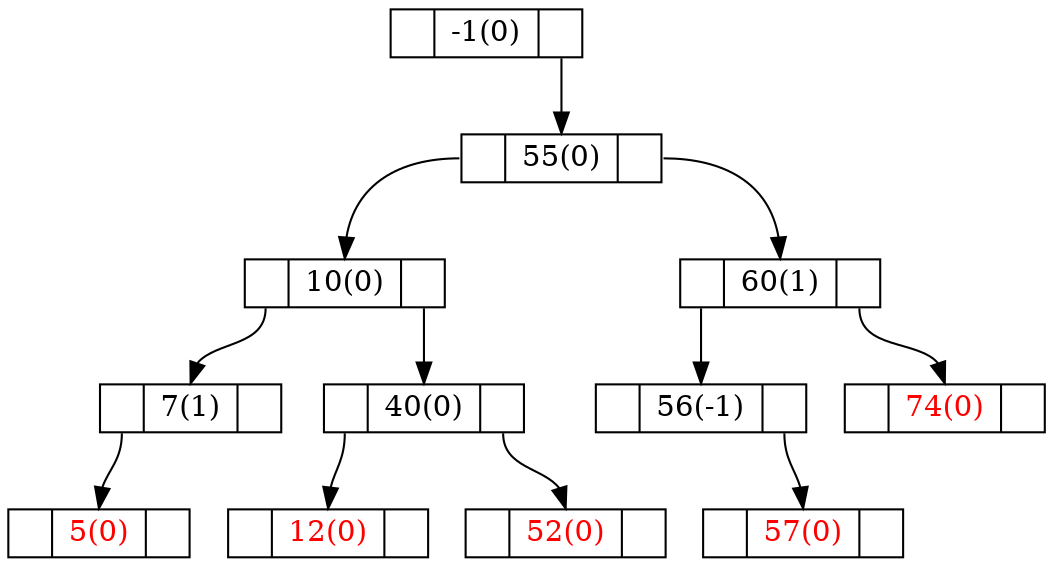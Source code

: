 digraph G {
node [shape = record, height = .1, color = "black"];
-1[label = "<L> |<D> -1(0)|<R> "];
55[label = "<L> |<D> 55(0)|<R> "];
10[label = "<L> |<D> 10(0)|<R> "];
60[label = "<L> |<D> 60(1)|<R> "];
7[label = "<L> |<D> 7(1)|<R> "];
40[label = "<L> |<D> 40(0)|<R> "];
56[label = "<L> |<D> 56(-1)|<R> "];
74[label = "<L> |<D> 74(0)|<R> ",fontcolor="red"];
5[label = "<L> |<D> 5(0)|<R> ",fontcolor="red"];
12[label = "<L> |<D> 12(0)|<R> ",fontcolor="red"];
52[label = "<L> |<D> 52(0)|<R> ",fontcolor="red"];
57[label = "<L> |<D> 57(0)|<R> ",fontcolor="red"];
"-1":R -> "55":D;
"55":L -> "10":D;
"55":R -> "60":D;
"10":L -> "7":D;
"10":R -> "40":D;
"60":L -> "56":D;
"60":R -> "74":D;
"7":L -> "5":D;
"40":L -> "12":D;
"40":R -> "52":D;
"56":R -> "57":D;
}
